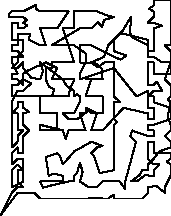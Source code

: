 unitsize(0.001cm);
// 64113.3
draw((200,400)--(0,0));
draw((0,0)--(300,400));
draw((300,400)--(400,400));
draw((400,400)--(600,400));
draw((600,400)--(700,300));
draw((700,300)--(800,300));
draw((800,300)--(900,300));
draw((900,300)--(1000,300));
draw((1000,300)--(1100,300));
draw((1100,300)--(1200,300));
draw((1200,300)--(1300,300));
draw((1300,300)--(1400,300));
draw((1400,300)--(1550,300));
draw((1550,300)--(1710,310));
draw((1710,310)--(1800,300));
draw((1800,300)--(1900,300));
draw((1900,300)--(2000,370));
draw((2000,370)--(2000,300));
draw((2000,300)--(2100,300));
draw((2100,300)--(2200,300));
draw((2200,300)--(2300,300));
draw((2300,300)--(2400,300));
draw((2400,300)--(2500,300));
draw((2500,300)--(2600,400));
draw((2600,400)--(2600,500));
draw((2600,500)--(2750,520));
draw((2750,520)--(2900,400));
draw((2900,400)--(2900,500));
draw((2900,500)--(3000,700));
draw((3000,700)--(3000,800));
draw((3000,800)--(3000,900));
draw((3000,900)--(2930,950));
draw((2930,950)--(3000,1000));
draw((3000,1000)--(3000,1100));
draw((3000,1100)--(2700,1100));
draw((2700,1100)--(2700,1200));
draw((2700,1200)--(2700,1300));
draw((2700,1300)--(2600,1300));
draw((2600,1300)--(2600,1200));
draw((2600,1200)--(2600,1100));
draw((2600,1100)--(2600,1000));
draw((2600,1000)--(2700,900));
draw((2700,900)--(2800,900));
draw((2800,900)--(2700,800));
draw((2700,800)--(2700,700));
draw((2700,700)--(2550,710));
draw((2550,710)--(2400,600));
draw((2400,600)--(2300,600));
draw((2300,600)--(2450,710));
draw((2450,710)--(2500,800));
draw((2500,800)--(2600,800));
draw((2600,800)--(2600,900));
draw((2600,900)--(2700,1000));
draw((2700,1000)--(2800,1130));
draw((2800,1130)--(3000,1200));
draw((3000,1200)--(3000,1300));
draw((3000,1300)--(2900,1400));
draw((2900,1400)--(3000,1500));
draw((3000,1500)--(3000,1600));
draw((3000,1600)--(2950,1750));
draw((2950,1750)--(3000,2000));
draw((3000,2000)--(2950,2050));
draw((2950,2050)--(3000,2100));
draw((3000,2100)--(3000,2200));
draw((3000,2200)--(3000,2300));
draw((3000,2300)--(2900,2400));
draw((2900,2400)--(3000,2700));
draw((3000,2700)--(2850,2700));
draw((2850,2700)--(2700,2800));
draw((2700,2800)--(2600,2800));
draw((2600,2800)--(2600,3100));
draw((2600,3100)--(2200,3200));
draw((2200,3200)--(2100,3200));
draw((2100,3200)--(1900,3000));
draw((1900,3000)--(1829,2800));
draw((1829,2800)--(1600,2700));
draw((1600,2700)--(1720,2610));
draw((1720,2610)--(1829,2700));
draw((1829,2700)--(2000,2700));
draw((2000,2700)--(2000,2500));
draw((2000,2500)--(2000,2400));
draw((2000,2400)--(2000,2300));
draw((2000,2300)--(2000,2200));
draw((2000,2200)--(2000,2100));
draw((2000,2100)--(2110,2000));
draw((2110,2000)--(2000,2000));
draw((2000,2000)--(2000,1900));
draw((2000,1900)--(2000,1800));
draw((2000,1800)--(2000,1700));
draw((2000,1700)--(2060,1650));
draw((2060,1650)--(2000,1600));
draw((2000,1600)--(2000,1500));
draw((2000,1500)--(2000,1400));
draw((2000,1400)--(2000,1300));
draw((2000,1300)--(2000,1200));
draw((2000,1200)--(2000,1100));
draw((2000,1100)--(2000,1000));
draw((2000,1000)--(2000,900));
draw((2000,900)--(2000,800));
draw((2000,800)--(1750,750));
draw((1750,750)--(1650,1050));
draw((1650,1050)--(1600,1100));
draw((1600,1100)--(1700,1200));
draw((1700,1200)--(1800,1230));
draw((1800,1230)--(1600,1300));
draw((1600,1300)--(1300,1130));
draw((1300,1130)--(1100,900));
draw((1100,900)--(1050,1050));
draw((1050,1050)--(1000,1100));
draw((1000,1100)--(800,1030));
draw((800,1030)--(850,700));
draw((850,700)--(939,740));
draw((939,740)--(1100,700));
draw((1100,700)--(1100,600));
draw((1100,600)--(1000,600));
draw((1000,600)--(900,600));
draw((900,600)--(800,600));
draw((800,600)--(700,600));
draw((700,600)--(750,490));
draw((750,490)--(850,520));
draw((850,520)--(1200,600));
draw((1200,600)--(1300,600));
draw((1300,600)--(1300,700));
draw((1300,700)--(1350,750));
draw((1350,750)--(1400,930));
draw((1400,930)--(1450,770));
draw((1450,770)--(1400,600));
draw((1400,600)--(1550,500));
draw((1550,500)--(1710,510));
draw((1710,510)--(1800,600));
draw((1800,600)--(1900,600));
draw((1900,600)--(2000,600));
draw((2000,600)--(2100,600));
draw((2100,600)--(2200,469));
draw((2200,469)--(2200,600));
draw((2200,600)--(2390,1300));
draw((2390,1300)--(2290,1400));
draw((2290,1400)--(2320,1500));
draw((2320,1500)--(2600,1400));
draw((2600,1400)--(2700,1400));
draw((2700,1400)--(2700,1500));
draw((2700,1500)--(2600,1500));
draw((2600,1500)--(2600,1600));
draw((2600,1600)--(2700,1600));
draw((2700,1600)--(3000,1700));
draw((3000,1700)--(3000,1800));
draw((3000,1800)--(3000,1900));
draw((3000,1900)--(2700,2000));
draw((2700,2000)--(2700,2100));
draw((2700,2100)--(2600,2100));
draw((2600,2100)--(2700,2200));
draw((2700,2200)--(2850,2200));
draw((2850,2200)--(2760,2360));
draw((2760,2360)--(2700,2300));
draw((2700,2300)--(2600,2300));
draw((2600,2300)--(2600,2400));
draw((2600,2400)--(2600,2500));
draw((2600,2500)--(2600,2600));
draw((2600,2600)--(2600,2700));
draw((2600,2700)--(2700,2700));
draw((2700,2700)--(2700,2600));
draw((2700,2600)--(2700,2500));
draw((2700,2500)--(3000,2500));
draw((3000,2500)--(3000,2600));
draw((3000,2600)--(3000,2800));
draw((3000,2800)--(3000,2900));
draw((3000,2900)--(2900,3000));
draw((2900,3000)--(3000,3000));
draw((3000,3000)--(3000,3100));
draw((3000,3100)--(3000,3200));
draw((3000,3200)--(3000,3300));
draw((3000,3300)--(3000,3400));
draw((3000,3400)--(3000,3500));
draw((3000,3500)--(3000,3600));
draw((3000,3600)--(3000,3700));
draw((3000,3700)--(3000,3800));
draw((3000,3800)--(2700,3800));
draw((2700,3800)--(2700,3700));
draw((2700,3700)--(2620,3650));
draw((2620,3650)--(2700,3600));
draw((2700,3600)--(2700,3500));
draw((2700,3500)--(2600,3400));
draw((2600,3400)--(2700,3400));
draw((2700,3400)--(2850,3350));
draw((2850,3350)--(2700,3300));
draw((2700,3300)--(2700,3200));
draw((2700,3200)--(2700,3100));
draw((2700,3100)--(2700,3000));
draw((2700,3000)--(2700,2900));
draw((2700,2900)--(2600,2900));
draw((2600,2900)--(2600,3000));
draw((2600,3000)--(2320,3150));
draw((2320,3150)--(2280,3250));
draw((2280,3250)--(2300,3400));
draw((2300,3400)--(2300,3500));
draw((2300,3500)--(2150,3250));
draw((2150,3250)--(2050,3150));
draw((2050,3150)--(2000,3100));
draw((2000,3100)--(2000,3000));
draw((2000,3000)--(2000,2900));
draw((2000,2900)--(2220,2820));
draw((2220,2820)--(2120,2750));
draw((2120,2750)--(2000,2800));
draw((2000,2800)--(1600,3000));
draw((1600,3000)--(1500,3000));
draw((1500,3000)--(1400,3000));
draw((1400,3000)--(1400,2900));
draw((1400,2900)--(1400,2820));
draw((1400,2820)--(1400,2700));
draw((1400,2700)--(1690,2680));
draw((1690,2680)--(1790,2580));
draw((1790,2580)--(1800,2400));
draw((1800,2400)--(1700,2400));
draw((1700,2400)--(1500,2400));
draw((1500,2400)--(1600,2400));
draw((1600,2400)--(1500,2100));
draw((1500,2100)--(1600,2100));
draw((1600,2100)--(1700,2100));
draw((1700,2100)--(1800,2100));
draw((1800,2100)--(1800,1800));
draw((1800,1800)--(1600,1800));
draw((1600,1800)--(1550,1850));
draw((1550,1850)--(1350,1700));
draw((1350,1700)--(1200,1700));
draw((1200,1700)--(1100,1800));
draw((1100,1800)--(1200,1800));
draw((1200,1800)--(1300,1800));
draw((1300,1800)--(1400,2000));
draw((1400,2000)--(1400,2100));
draw((1400,2100)--(1350,2140));
draw((1350,2140)--(1300,2100));
draw((1300,2100)--(1300,2200));
draw((1300,2200)--(1170,2280));
draw((1170,2280)--(1100,2400));
draw((1100,2400)--(700,2700));
draw((700,2700)--(750,2550));
draw((750,2550)--(700,2400));
draw((700,2400)--(540,2430));
draw((540,2430)--(400,2600));
draw((400,2600)--(400,2700));
draw((400,2700)--(300,2600));
draw((300,2600)--(200,2600));
draw((200,2600)--(300,2700));
draw((300,2700)--(300,2800));
draw((300,2800)--(400,2900));
draw((400,2900)--(400,3000));
draw((400,3000)--(400,3100));
draw((400,3100)--(300,3100));
draw((300,3100)--(200,3100));
draw((200,3100)--(200,3200));
draw((200,3200)--(200,3300));
draw((200,3300)--(200,3400));
draw((200,3400)--(300,3400));
draw((300,3400)--(300,3300));
draw((300,3300)--(400,3300));
draw((400,3300)--(469,3350));
draw((469,3350)--(400,3400));
draw((400,3400)--(469,3450));
draw((469,3450)--(400,3500));
draw((400,3500)--(300,3500));
draw((300,3500)--(200,3500));
draw((200,3500)--(150,3500));
draw((150,3500)--(150,3550));
draw((150,3550)--(200,3600));
draw((200,3600)--(400,3600));
draw((400,3600)--(620,3709));
draw((620,3709)--(620,3650));
draw((620,3650)--(700,3600));
draw((700,3600)--(800,3600));
draw((800,3600)--(900,3600));
draw((900,3600)--(1000,3600));
draw((1000,3600)--(1100,3600));
draw((1100,3600)--(1200,3600));
draw((1200,3600)--(1000,3300));
draw((1000,3300)--(900,3300));
draw((900,3300)--(800,3300));
draw((800,3300)--(700,3300));
draw((700,3300)--(800,3000));
draw((800,3000)--(700,3000));
draw((700,3000)--(500,3100));
draw((500,3100)--(520,3200));
draw((520,3200)--(400,3200));
draw((400,3200)--(300,3200));
draw((300,3200)--(300,3000));
draw((300,3000)--(200,3000));
draw((200,3000)--(200,2900));
draw((200,2900)--(300,2900));
draw((300,2900)--(400,2800));
draw((400,2800)--(200,2800));
draw((200,2800)--(200,2700));
draw((200,2700)--(300,2500));
draw((300,2500)--(200,2500));
draw((200,2500)--(200,2400));
draw((200,2400)--(300,2400));
draw((300,2400)--(400,2300));
draw((400,2300)--(400,2500));
draw((400,2500)--(469,2550));
draw((469,2550)--(800,2700));
draw((800,2700)--(1000,2600));
draw((1000,2600)--(900,2400));
draw((900,2400)--(1000,2400));
draw((1000,2400)--(1200,2400));
draw((1200,2400)--(1300,2400));
draw((1300,2400)--(1220,2210));
draw((1220,2210)--(1200,2100));
draw((1200,2100)--(1100,2100));
draw((1100,2100)--(1000,2100));
draw((1000,2100)--(800,2100));
draw((800,2100)--(700,2100));
draw((700,2100)--(700,1800));
draw((700,1800)--(800,1800));
draw((800,1800)--(900,1800));
draw((900,1800)--(1000,1800));
draw((1000,1800)--(1000,1629));
draw((1000,1629)--(1000,1500));
draw((1000,1500)--(900,1500));
draw((900,1500)--(800,1500));
draw((800,1500)--(700,1500));
draw((700,1500)--(700,1600));
draw((700,1600)--(1100,1500));
draw((1100,1500)--(1150,1350));
draw((1150,1350)--(1200,1500));
draw((1200,1500)--(1300,1500));
draw((1300,1500)--(1400,1500));
draw((1400,1500)--(1500,1500));
draw((1500,1500)--(1400,1800));
draw((1400,1800)--(1500,1800));
draw((1500,1800)--(1500,1900));
draw((1500,1900)--(1700,1800));
draw((1700,1800)--(1600,1500));
draw((1600,1500)--(1700,1500));
draw((1700,1500)--(1800,1500));
draw((1800,1500)--(2170,1900));
draw((2170,1900)--(2600,1800));
draw((2600,1800)--(2600,1700));
draw((2600,1700)--(2700,1700));
draw((2700,1700)--(2700,1800));
draw((2700,1800)--(2700,1900));
draw((2700,1900)--(2600,1900));
draw((2600,1900)--(2600,2000));
draw((2600,2000)--(2600,2200));
draw((2600,2200)--(2400,2100));
draw((2400,2100)--(2000,2600));
draw((2000,2600)--(1400,2400));
draw((1400,2400)--(1400,2500));
draw((1400,2500)--(1500,2700));
draw((1500,2700)--(1500,2800));
draw((1500,2800)--(1500,2860));
draw((1500,2860)--(1300,3000));
draw((1300,3000)--(1100,3000));
draw((1100,3000)--(1000,3000));
draw((1000,3000)--(900,3000));
draw((900,3000)--(1400,3300));
draw((1400,3300)--(1500,3300));
draw((1500,3300)--(1600,3300));
draw((1600,3300)--(1720,3409));
draw((1720,3409)--(1790,3330));
draw((1790,3330)--(1829,3450));
draw((1829,3450)--(2000,3500));
draw((2000,3500)--(1900,3520));
draw((1900,3520)--(1700,3600));
draw((1700,3600)--(1600,3600));
draw((1600,3600)--(1500,3600));
draw((1500,3600)--(1400,3600));
draw((1400,3600)--(1300,3600));
draw((1300,3600)--(1300,3300));
draw((1300,3300)--(1200,3300));
draw((1200,3300)--(1100,3300));
draw((1100,3300)--(1200,3000));
draw((1200,3000)--(1300,2700));
draw((1300,2700)--(1200,2700));
draw((1200,2700)--(1100,2700));
draw((1100,2700)--(1000,2700));
draw((1000,2700)--(900,2700));
draw((900,2700)--(910,2600));
draw((910,2600)--(800,2600));
draw((800,2600)--(800,2400));
draw((800,2400)--(850,2280));
draw((850,2280)--(950,2220));
draw((950,2220)--(900,2100));
draw((900,2100)--(530,2100));
draw((530,2100)--(400,2100));
draw((400,2100)--(300,2100));
draw((300,2100)--(200,2100));
draw((200,2100)--(200,2200));
draw((200,2200)--(200,2300));
draw((200,2300)--(300,2300));
draw((300,2300)--(400,2400));
draw((400,2400)--(540,2330));
draw((540,2330)--(400,2200));
draw((400,2200)--(300,2200));
draw((300,2200)--(200,2000));
draw((200,2000)--(200,1900));
draw((200,1900)--(200,1700));
draw((200,1700)--(200,1600));
draw((200,1600)--(200,1500));
draw((200,1500)--(200,1400));
draw((200,1400)--(200,1300));
draw((200,1300)--(200,1200));
draw((200,1200)--(300,1300));
draw((300,1300)--(300,1400));
draw((300,1400)--(400,1500));
draw((400,1500)--(300,1500));
draw((300,1500)--(300,1600));
draw((300,1600)--(300,1700));
draw((300,1700)--(300,1800));
draw((300,1800)--(200,1800));
draw((200,1800)--(300,1900));
draw((300,1900)--(300,2000));
draw((300,2000)--(400,2000));
draw((400,2000)--(400,1900));
draw((400,1900)--(500,1829));
draw((500,1829)--(400,1800));
draw((400,1800)--(400,1700));
draw((400,1700)--(400,1600));
draw((400,1600)--(500,1500));
draw((500,1500)--(400,1400));
draw((400,1400)--(400,1300));
draw((400,1300)--(400,1200));
draw((400,1200)--(400,1100));
draw((400,1100)--(300,1100));
draw((300,1100)--(300,1200));
draw((300,1200)--(200,1100));
draw((200,1100)--(200,1000));
draw((200,1000)--(200,900));
draw((200,900)--(300,1000));
draw((300,1000)--(400,1000));
draw((400,1000)--(400,900));
draw((400,900)--(400,700));
draw((400,700)--(400,600));
draw((400,600)--(200,500));
draw((200,500)--(200,600));
draw((200,600)--(200,700));
draw((200,700)--(200,800));
draw((200,800)--(300,900));
draw((300,900)--(400,800));
draw((400,800)--(300,800));
draw((300,800)--(300,700));
draw((300,700)--(300,600));
draw((300,600)--(400,500));
draw((400,500)--(300,500));
draw((300,500)--(200,400));
